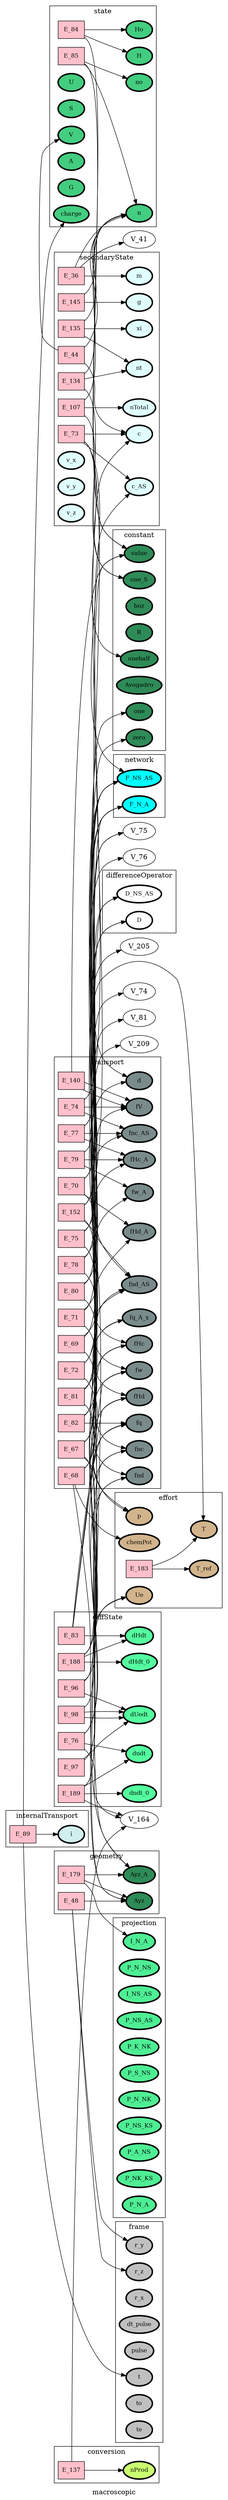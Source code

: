 digraph macroscopic {
label=macroscopic;
rankdir=LR;
E_75 -> V_70  [splines=ortho];
E_75 -> V_99  [splines=ortho];
E_77 -> V_70  [splines=ortho];
E_77 -> V_75  [splines=ortho];
E_77 -> V_99  [splines=ortho];
E_78 -> V_102  [splines=ortho];
E_78 -> V_8  [splines=ortho];
E_79 -> V_1  [splines=ortho];
E_79 -> V_102  [splines=ortho];
E_80 -> V_104  [splines=ortho];
E_80 -> V_8  [splines=ortho];
E_81 -> V_18  [splines=ortho];
E_81 -> V_71  [splines=ortho];
E_81 -> V_76  [splines=ortho];
E_81 -> V_90  [splines=ortho];
E_82 -> V_106  [splines=ortho];
E_82 -> V_8  [splines=ortho];
E_67 -> V_17  [splines=ortho];
E_67 -> V_71  [splines=ortho];
E_67 -> V_74  [splines=ortho];
E_67 -> V_81  [splines=ortho];
E_67 -> V_90  [splines=ortho];
E_140 -> V_1  [splines=ortho];
E_140 -> V_92  [splines=ortho];
E_68 -> V_19  [splines=ortho];
E_68 -> V_209  [splines=ortho];
E_68 -> V_215  [splines=ortho];
E_68 -> V_91  [splines=ortho];
E_152 -> V_205  [splines=ortho];
E_152 -> V_215  [splines=ortho];
E_152 -> V_66  [splines=ortho];
E_152 -> V_91  [splines=ortho];
E_69 -> V_70  [splines=ortho];
E_69 -> V_93  [splines=ortho];
E_70 -> V_70  [splines=ortho];
E_70 -> V_75  [splines=ortho];
E_70 -> V_93  [splines=ortho];
E_71 -> V_8  [splines=ortho];
E_71 -> V_95  [splines=ortho];
E_72 -> V_17  [splines=ortho];
E_72 -> V_8  [splines=ortho];
E_74 -> V_92  [splines=ortho];
E_74 -> V_98  [splines=ortho];
subgraph cluster_macroscopic___transport {
label=transport;
rankdir=LR;
V_100 [fillcolor=lightcyan4, fontsize=12, label=fnc, penwidth=3, style=filled];
V_102 [fillcolor=lightcyan4, fontsize=12, label=fHc_A, penwidth=3, style=filled];
V_103 [fillcolor=lightcyan4, fontsize=12, label=fHc, penwidth=3, style=filled];
V_104 [fillcolor=lightcyan4, fontsize=12, label=fw_A, penwidth=3, style=filled];
V_105 [fillcolor=lightcyan4, fontsize=12, label=fw, penwidth=3, style=filled];
V_106 [fillcolor=lightcyan4, fontsize=12, label=fq_A_x, penwidth=3, style=filled];
V_107 [fillcolor=lightcyan4, fontsize=12, label=fq, penwidth=3, style=filled];
V_92 [fillcolor=lightcyan4, fontsize=12, label=fV, penwidth=3, style=filled];
V_93 [fillcolor=lightcyan4, fontsize=12, label=fnd_AS, penwidth=3, style=filled];
V_94 [fillcolor=lightcyan4, fontsize=12, label=fnd, penwidth=3, style=filled];
V_95 [fillcolor=lightcyan4, fontsize=12, label=fHd_A, penwidth=3, style=filled];
V_96 [fillcolor=lightcyan4, fontsize=12, label=fHd, penwidth=3, style=filled];
V_97 [fillcolor=lightcyan4, fontsize=12, label=d, penwidth=3, style=filled];
V_99 [fillcolor=lightcyan4, fontsize=12, label=fnc_AS, penwidth=3, style=filled];
E_75 [fillcolor=pink, fontsize=12, shape=box, style=filled];
E_75 -> V_100  [splines=ortho];
E_77 [fillcolor=pink, fontsize=12, shape=box, style=filled];
E_77 -> V_102  [splines=ortho];
E_78 [fillcolor=pink, fontsize=12, shape=box, style=filled];
E_78 -> V_103  [splines=ortho];
E_79 [fillcolor=pink, fontsize=12, shape=box, style=filled];
E_79 -> V_104  [splines=ortho];
E_80 [fillcolor=pink, fontsize=12, shape=box, style=filled];
E_80 -> V_105  [splines=ortho];
E_81 [fillcolor=pink, fontsize=12, shape=box, style=filled];
E_81 -> V_106  [splines=ortho];
E_82 [fillcolor=pink, fontsize=12, shape=box, style=filled];
E_82 -> V_107  [splines=ortho];
E_67 [fillcolor=pink, fontsize=12, shape=box, style=filled];
E_67 -> V_92  [splines=ortho];
E_140 [fillcolor=pink, fontsize=12, shape=box, style=filled];
E_140 -> V_92  [splines=ortho];
E_68 [fillcolor=pink, fontsize=12, shape=box, style=filled];
E_68 -> V_93  [splines=ortho];
E_152 [fillcolor=pink, fontsize=12, shape=box, style=filled];
E_152 -> V_93  [splines=ortho];
E_69 [fillcolor=pink, fontsize=12, shape=box, style=filled];
E_69 -> V_94  [splines=ortho];
E_70 [fillcolor=pink, fontsize=12, shape=box, style=filled];
E_70 -> V_95  [splines=ortho];
E_71 [fillcolor=pink, fontsize=12, shape=box, style=filled];
E_71 -> V_96  [splines=ortho];
E_72 [fillcolor=pink, fontsize=12, shape=box, style=filled];
E_72 -> V_97  [splines=ortho];
E_74 [fillcolor=pink, fontsize=12, shape=box, style=filled];
E_74 -> V_99  [splines=ortho];
}

E_179 -> V_201  [splines=ortho];
E_179 -> V_71  [splines=ortho];
E_48 -> V_11  [splines=ortho];
E_48 -> V_12  [splines=ortho];
subgraph cluster_macroscopic___geometry {
label=geometry;
rankdir=LR;
V_215 [fillcolor=seagreen4, fontsize=12, label=Ayz_A, penwidth=3, style=filled];
V_71 [fillcolor=seagreen4, fontsize=12, label=Ayz, penwidth=3, style=filled];
E_179 [fillcolor=pink, fontsize=12, shape=box, style=filled];
E_179 -> V_215  [splines=ortho];
E_48 [fillcolor=pink, fontsize=12, shape=box, style=filled];
E_48 -> V_71  [splines=ortho];
}

subgraph cluster_macroscopic___properties {
label=properties;
rankdir=LR;
}

subgraph cluster_macroscopic___network {
label=network;
rankdir=LR;
V_70 [fillcolor=cyan, fontsize=12, label=F_NS_AS, penwidth=3, style=filled];
V_8 [fillcolor=cyan, fontsize=12, label=F_N_A, penwidth=3, style=filled];
}

subgraph cluster_macroscopic___projection {
label=projection;
rankdir=LR;
V_162 [fillcolor=seagreen2, fontsize=12, label=P_N_NS, penwidth=3, style=filled];
V_200 [fillcolor=seagreen2, fontsize=12, label=I_NS_AS, penwidth=3, style=filled];
V_201 [fillcolor=seagreen2, fontsize=12, label=I_N_A, penwidth=3, style=filled];
V_32 [fillcolor=seagreen2, fontsize=12, label=P_NS_AS, penwidth=3, style=filled];
V_33 [fillcolor=seagreen2, fontsize=12, label=P_K_NK, penwidth=3, style=filled];
V_34 [fillcolor=seagreen2, fontsize=12, label=P_S_NS, penwidth=3, style=filled];
V_35 [fillcolor=seagreen2, fontsize=12, label=P_N_NK, penwidth=3, style=filled];
V_36 [fillcolor=seagreen2, fontsize=12, label=P_NS_KS, penwidth=3, style=filled];
V_37 [fillcolor=seagreen2, fontsize=12, label=P_A_NS, penwidth=3, style=filled];
V_65 [fillcolor=seagreen2, fontsize=12, label=P_NK_KS, penwidth=3, style=filled];
V_9 [fillcolor=seagreen2, fontsize=12, label=P_N_A, penwidth=3, style=filled];
}

subgraph cluster_macroscopic___differenceOperator {
label=differenceOperator;
rankdir=LR;
V_90 [fillcolor=white, fontsize=12, label=D, penwidth=3, style=filled];
V_91 [fillcolor=white, fontsize=12, label=D_NS_AS, penwidth=3, style=filled];
}

subgraph cluster_macroscopic___frame {
label=frame;
rankdir=LR;
V_10 [fillcolor=grey, fontsize=12, label=r_x, penwidth=3, style=filled];
V_11 [fillcolor=grey, fontsize=12, label=r_y, penwidth=3, style=filled];
V_12 [fillcolor=grey, fontsize=12, label=r_z, penwidth=3, style=filled];
V_216 [fillcolor=grey, fontsize=12, label=dt_pulse, penwidth=3, style=filled];
V_217 [fillcolor=grey, fontsize=12, label=pulse, penwidth=3, style=filled];
V_5 [fillcolor=grey, fontsize=12, label=t, penwidth=3, style=filled];
V_6 [fillcolor=grey, fontsize=12, label=to, penwidth=3, style=filled];
V_7 [fillcolor=grey, fontsize=12, label=te, penwidth=3, style=filled];
}

E_84 -> V_1  [splines=ortho];
E_84 -> V_20  [splines=ortho];
E_85 -> V_1  [splines=ortho];
E_85 -> V_16  [splines=ortho];
subgraph cluster_macroscopic___state {
label=state;
rankdir=LR;
V_109 [fillcolor=seagreen3, fontsize=12, label=Ho, penwidth=3, style=filled];
V_110 [fillcolor=seagreen3, fontsize=12, label=no, penwidth=3, style=filled];
V_13 [fillcolor=seagreen3, fontsize=12, label=U, penwidth=3, style=filled];
V_14 [fillcolor=seagreen3, fontsize=12, label=S, penwidth=3, style=filled];
V_15 [fillcolor=seagreen3, fontsize=12, label=V, penwidth=3, style=filled];
V_16 [fillcolor=seagreen3, fontsize=12, label=n, penwidth=3, style=filled];
V_20 [fillcolor=seagreen3, fontsize=12, label=H, penwidth=3, style=filled];
V_21 [fillcolor=seagreen3, fontsize=12, label=A, penwidth=3, style=filled];
V_22 [fillcolor=seagreen3, fontsize=12, label=G, penwidth=3, style=filled];
V_23 [fillcolor=seagreen3, fontsize=12, label=charge, penwidth=3, style=filled];
E_84 [fillcolor=pink, fontsize=12, shape=box, style=filled];
E_84 -> V_109  [splines=ortho];
E_85 [fillcolor=pink, fontsize=12, shape=box, style=filled];
E_85 -> V_110  [splines=ortho];
}

subgraph cluster_macroscopic___constant {
label=constant;
rankdir=LR;
V_1 [fillcolor=seagreen, fontsize=12, label=value, penwidth=3, style=filled];
V_127 [fillcolor=seagreen, fontsize=12, label=one_S, penwidth=3, style=filled];
V_165 [fillcolor=seagreen, fontsize=12, label=boz, penwidth=3, style=filled];
V_166 [fillcolor=seagreen, fontsize=12, label=R, penwidth=3, style=filled];
V_2 [fillcolor=seagreen, fontsize=12, label=one, penwidth=3, style=filled];
V_24 [fillcolor=seagreen, fontsize=12, label=Avogadro, penwidth=3, style=filled];
V_3 [fillcolor=seagreen, fontsize=12, label=zero, penwidth=3, style=filled];
V_4 [fillcolor=seagreen, fontsize=12, label=onehalf, penwidth=3, style=filled];
}

E_183 -> V_18  [splines=ortho];
subgraph cluster_macroscopic___effort {
label=effort;
rankdir=LR;
V_17 [fillcolor=tan, fontsize=12, label=p, penwidth=3, style=filled];
V_18 [fillcolor=tan, fontsize=12, label=T, penwidth=3, style=filled];
V_19 [fillcolor=tan, fontsize=12, label=chemPot, penwidth=3, style=filled];
V_218 [fillcolor=tan, fontsize=12, label=T_ref, penwidth=3, style=filled];
V_27 [fillcolor=tan, fontsize=12, label=Ue, penwidth=3, style=filled];
E_183 [fillcolor=pink, fontsize=12, shape=box, style=filled];
E_183 -> V_218  [splines=ortho];
}

E_107 -> V_127  [splines=ortho];
E_107 -> V_16  [splines=ortho];
E_134 -> V_127  [splines=ortho];
E_134 -> V_16  [splines=ortho];
E_135 -> V_16  [splines=ortho];
E_135 -> V_168  [splines=ortho];
E_145 -> V_16  [splines=ortho];
E_36 -> V_16  [splines=ortho];
E_36 -> V_41  [splines=ortho];
E_44 -> V_15  [splines=ortho];
E_44 -> V_16  [splines=ortho];
E_73 -> V_4  [splines=ortho];
E_73 -> V_66  [splines=ortho];
E_73 -> V_70  [splines=ortho];
E_73 -> V_97  [splines=ortho];
subgraph cluster_macroscopic___secondaryState {
label=secondaryState;
rankdir=LR;
V_128 [fillcolor=lightcyan1, fontsize=12, label=nTotal, penwidth=3, style=filled];
V_168 [fillcolor=lightcyan1, fontsize=12, label=nt, penwidth=3, style=filled];
V_169 [fillcolor=lightcyan1, fontsize=12, label=xi, penwidth=3, style=filled];
V_176 [fillcolor=lightcyan1, fontsize=12, label=g, penwidth=3, style=filled];
V_28 [fillcolor=lightcyan1, fontsize=12, label=v_x, penwidth=3, style=filled];
V_29 [fillcolor=lightcyan1, fontsize=12, label=v_y, penwidth=3, style=filled];
V_30 [fillcolor=lightcyan1, fontsize=12, label=v_z, penwidth=3, style=filled];
V_57 [fillcolor=lightcyan1, fontsize=12, label=m, penwidth=3, style=filled];
V_66 [fillcolor=lightcyan1, fontsize=12, label=c, penwidth=3, style=filled];
V_98 [fillcolor=lightcyan1, fontsize=12, label=c_AS, penwidth=3, style=filled];
E_107 [fillcolor=pink, fontsize=12, shape=box, style=filled];
E_107 -> V_128  [splines=ortho];
E_134 [fillcolor=pink, fontsize=12, shape=box, style=filled];
E_134 -> V_168  [splines=ortho];
E_135 [fillcolor=pink, fontsize=12, shape=box, style=filled];
E_135 -> V_169  [splines=ortho];
E_145 [fillcolor=pink, fontsize=12, shape=box, style=filled];
E_145 -> V_176  [splines=ortho];
E_36 [fillcolor=pink, fontsize=12, shape=box, style=filled];
E_36 -> V_57  [splines=ortho];
E_44 [fillcolor=pink, fontsize=12, shape=box, style=filled];
E_44 -> V_66  [splines=ortho];
E_73 [fillcolor=pink, fontsize=12, shape=box, style=filled];
E_73 -> V_98  [splines=ortho];
}

E_137 -> V_164  [splines=ortho];
subgraph cluster_macroscopic___conversion {
label=conversion;
rankdir=LR;
V_170 [fillcolor=darkolivegreen1, fontsize=12, label=nProd, penwidth=3, style=filled];
E_137 [fillcolor=pink, fontsize=12, shape=box, style=filled];
E_137 -> V_170  [splines=ortho];
}

E_76 -> V_100  [splines=ortho];
E_76 -> V_164  [splines=ortho];
E_76 -> V_94  [splines=ortho];
E_83 -> V_103  [splines=ortho];
E_83 -> V_105  [splines=ortho];
E_83 -> V_107  [splines=ortho];
E_83 -> V_96  [splines=ortho];
E_96 -> V_2  [splines=ortho];
E_96 -> V_27  [splines=ortho];
E_97 -> V_27  [splines=ortho];
E_98 -> V_118  [splines=ortho];
E_98 -> V_3  [splines=ortho];
E_188 -> V_103  [splines=ortho];
E_188 -> V_105  [splines=ortho];
E_188 -> V_107  [splines=ortho];
E_188 -> V_108  [splines=ortho];
E_188 -> V_96  [splines=ortho];
E_189 -> V_100  [splines=ortho];
E_189 -> V_101  [splines=ortho];
E_189 -> V_164  [splines=ortho];
E_189 -> V_94  [splines=ortho];
subgraph cluster_macroscopic___diffState {
label=diffState;
rankdir=LR;
V_101 [fillcolor=seagreen1, fontsize=12, label=dndt, penwidth=3, style=filled];
V_108 [fillcolor=seagreen1, fontsize=12, label=dHdt, penwidth=3, style=filled];
V_118 [fillcolor=seagreen1, fontsize=12, label=dUedt, penwidth=3, style=filled];
V_221 [fillcolor=seagreen1, fontsize=12, label=dHdt_0, penwidth=3, style=filled];
V_222 [fillcolor=seagreen1, fontsize=12, label=dndt_0, penwidth=3, style=filled];
E_76 [fillcolor=pink, fontsize=12, shape=box, style=filled];
E_76 -> V_101  [splines=ortho];
E_83 [fillcolor=pink, fontsize=12, shape=box, style=filled];
E_83 -> V_108  [splines=ortho];
E_96 [fillcolor=pink, fontsize=12, shape=box, style=filled];
E_96 -> V_118  [splines=ortho];
E_97 [fillcolor=pink, fontsize=12, shape=box, style=filled];
E_97 -> V_118  [splines=ortho];
E_98 [fillcolor=pink, fontsize=12, shape=box, style=filled];
E_98 -> V_118  [splines=ortho];
E_188 [fillcolor=pink, fontsize=12, shape=box, style=filled];
E_188 -> V_221  [splines=ortho];
E_189 [fillcolor=pink, fontsize=12, shape=box, style=filled];
E_189 -> V_222  [splines=ortho];
}

E_89 -> V_23  [splines=ortho];
E_89 -> V_5  [splines=ortho];
subgraph cluster_macroscopic___internalTransport {
label=internalTransport;
rankdir=LR;
V_113 [fillcolor=lightcyan2, fontsize=12, label=i, penwidth=3, style=filled];
E_89 [fillcolor=pink, fontsize=12, shape=box, style=filled];
E_89 -> V_113  [splines=ortho];
}

}
